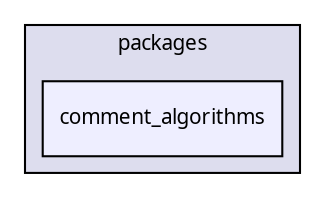 digraph "packages/comment/packages/comment_algorithms/" {
  compound=true
  node [ fontsize="10", fontname="FreeSans.ttf"];
  edge [ labelfontsize="10", labelfontname="FreeSans.ttf"];
  subgraph clusterdir_79423dd2cd472b536dc22179e0cb0f15 {
    graph [ bgcolor="#ddddee", pencolor="black", label="packages" fontname="FreeSans.ttf", fontsize="10", URL="dir_79423dd2cd472b536dc22179e0cb0f15.html"]
  dir_4b85a9e1232f95f317efe7aec651e818 [shape=box, label="comment_algorithms", style="filled", fillcolor="#eeeeff", pencolor="black", URL="dir_4b85a9e1232f95f317efe7aec651e818.html"];
  }
}
